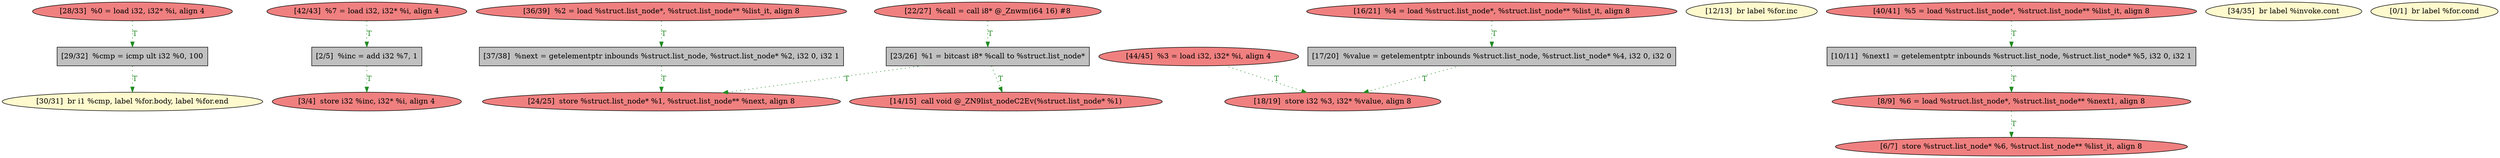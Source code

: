 
digraph G {


node848 [fillcolor=lemonchiffon,label="[30/31]  br i1 %cmp, label %for.body, label %for.end",shape=ellipse,style=filled ]
node847 [fillcolor=lightcoral,label="[3/4]  store i32 %inc, i32* %i, align 4",shape=ellipse,style=filled ]
node846 [fillcolor=lightcoral,label="[36/39]  %2 = load %struct.list_node*, %struct.list_node** %list_it, align 8",shape=ellipse,style=filled ]
node845 [fillcolor=grey,label="[29/32]  %cmp = icmp ult i32 %0, 100",shape=rectangle,style=filled ]
node844 [fillcolor=lightcoral,label="[28/33]  %0 = load i32, i32* %i, align 4",shape=ellipse,style=filled ]
node831 [fillcolor=grey,label="[17/20]  %value = getelementptr inbounds %struct.list_node, %struct.list_node* %4, i32 0, i32 0",shape=rectangle,style=filled ]
node842 [fillcolor=lightcoral,label="[24/25]  store %struct.list_node* %1, %struct.list_node** %next, align 8",shape=ellipse,style=filled ]
node828 [fillcolor=lemonchiffon,label="[12/13]  br label %for.inc",shape=ellipse,style=filled ]
node826 [fillcolor=lightcoral,label="[14/15]  call void @_ZN9list_nodeC2Ev(%struct.list_node* %1)",shape=ellipse,style=filled ]
node829 [fillcolor=lightcoral,label="[18/19]  store i32 %3, i32* %value, align 8",shape=ellipse,style=filled ]
node843 [fillcolor=grey,label="[23/26]  %1 = bitcast i8* %call to %struct.list_node*",shape=rectangle,style=filled ]
node835 [fillcolor=grey,label="[10/11]  %next1 = getelementptr inbounds %struct.list_node, %struct.list_node* %5, i32 0, i32 1",shape=rectangle,style=filled ]
node833 [fillcolor=grey,label="[37/38]  %next = getelementptr inbounds %struct.list_node, %struct.list_node* %2, i32 0, i32 1",shape=rectangle,style=filled ]
node830 [fillcolor=lemonchiffon,label="[34/35]  br label %invoke.cont",shape=ellipse,style=filled ]
node834 [fillcolor=lightcoral,label="[8/9]  %6 = load %struct.list_node*, %struct.list_node** %next1, align 8",shape=ellipse,style=filled ]
node838 [fillcolor=lightcoral,label="[40/41]  %5 = load %struct.list_node*, %struct.list_node** %list_it, align 8",shape=ellipse,style=filled ]
node837 [fillcolor=lemonchiffon,label="[0/1]  br label %for.cond",shape=ellipse,style=filled ]
node836 [fillcolor=lightcoral,label="[6/7]  store %struct.list_node* %6, %struct.list_node** %list_it, align 8",shape=ellipse,style=filled ]
node839 [fillcolor=grey,label="[2/5]  %inc = add i32 %7, 1",shape=rectangle,style=filled ]
node827 [fillcolor=lightcoral,label="[16/21]  %4 = load %struct.list_node*, %struct.list_node** %list_it, align 8",shape=ellipse,style=filled ]
node841 [fillcolor=lightcoral,label="[42/43]  %7 = load i32, i32* %i, align 4",shape=ellipse,style=filled ]
node832 [fillcolor=lightcoral,label="[22/27]  %call = call i8* @_Znwm(i64 16) #8",shape=ellipse,style=filled ]
node840 [fillcolor=lightcoral,label="[44/45]  %3 = load i32, i32* %i, align 4",shape=ellipse,style=filled ]

node840->node829 [style=dotted,color=forestgreen,label="T",fontcolor=forestgreen ]
node835->node834 [style=dotted,color=forestgreen,label="T",fontcolor=forestgreen ]
node844->node845 [style=dotted,color=forestgreen,label="T",fontcolor=forestgreen ]
node833->node842 [style=dotted,color=forestgreen,label="T",fontcolor=forestgreen ]
node834->node836 [style=dotted,color=forestgreen,label="T",fontcolor=forestgreen ]
node841->node839 [style=dotted,color=forestgreen,label="T",fontcolor=forestgreen ]
node838->node835 [style=dotted,color=forestgreen,label="T",fontcolor=forestgreen ]
node832->node843 [style=dotted,color=forestgreen,label="T",fontcolor=forestgreen ]
node827->node831 [style=dotted,color=forestgreen,label="T",fontcolor=forestgreen ]
node845->node848 [style=dotted,color=forestgreen,label="T",fontcolor=forestgreen ]
node839->node847 [style=dotted,color=forestgreen,label="T",fontcolor=forestgreen ]
node843->node842 [style=dotted,color=forestgreen,label="T",fontcolor=forestgreen ]
node843->node826 [style=dotted,color=forestgreen,label="T",fontcolor=forestgreen ]
node831->node829 [style=dotted,color=forestgreen,label="T",fontcolor=forestgreen ]
node846->node833 [style=dotted,color=forestgreen,label="T",fontcolor=forestgreen ]


}
